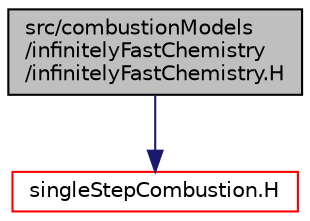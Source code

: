 digraph "src/combustionModels/infinitelyFastChemistry/infinitelyFastChemistry.H"
{
  bgcolor="transparent";
  edge [fontname="Helvetica",fontsize="10",labelfontname="Helvetica",labelfontsize="10"];
  node [fontname="Helvetica",fontsize="10",shape=record];
  Node1 [label="src/combustionModels\l/infinitelyFastChemistry\l/infinitelyFastChemistry.H",height=0.2,width=0.4,color="black", fillcolor="grey75", style="filled", fontcolor="black"];
  Node1 -> Node2 [color="midnightblue",fontsize="10",style="solid",fontname="Helvetica"];
  Node2 [label="singleStepCombustion.H",height=0.2,width=0.4,color="red",URL="$a04770.html"];
}
